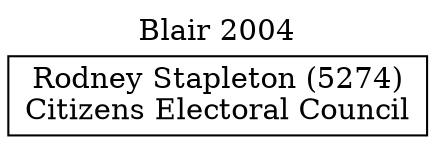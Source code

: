 // House preference flow
digraph "Rodney Stapleton (5274)_Blair_2004" {
	graph [label="Blair 2004" labelloc=t mclimit=10]
	node [shape=box]
	"Rodney Stapleton (5274)" [label="Rodney Stapleton (5274)
Citizens Electoral Council"]
}

